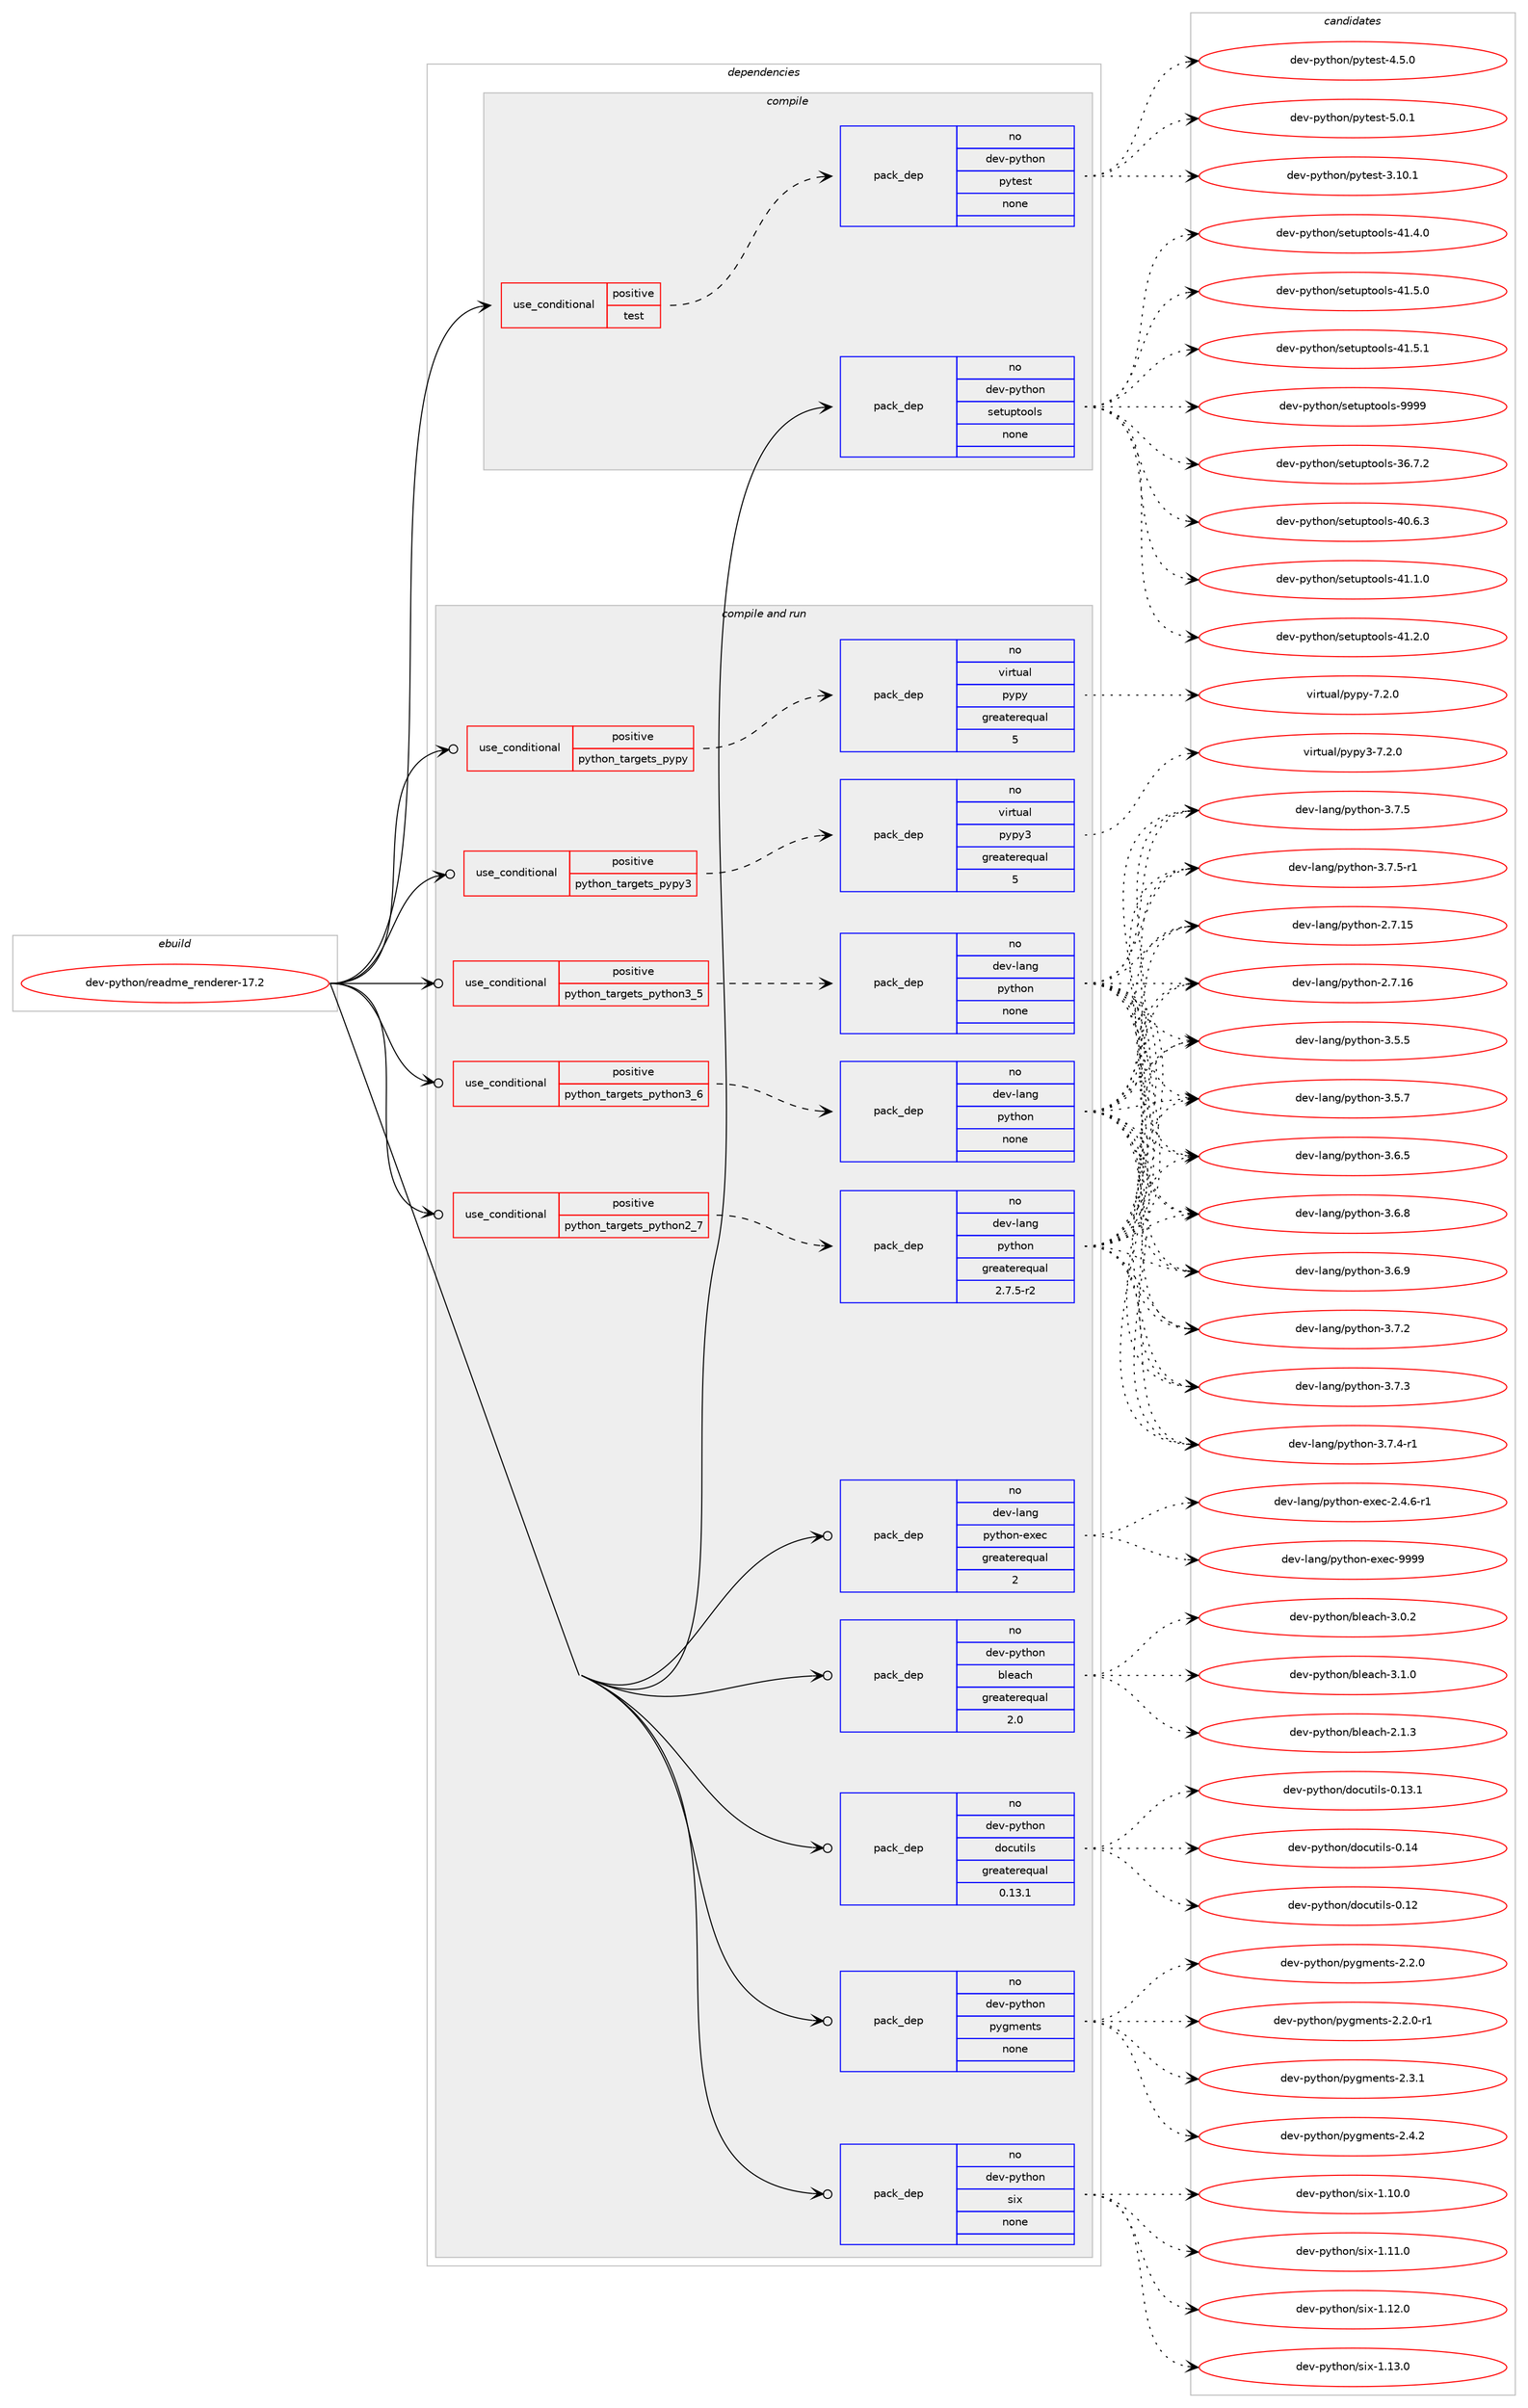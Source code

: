 digraph prolog {

# *************
# Graph options
# *************

newrank=true;
concentrate=true;
compound=true;
graph [rankdir=LR,fontname=Helvetica,fontsize=10,ranksep=1.5];#, ranksep=2.5, nodesep=0.2];
edge  [arrowhead=vee];
node  [fontname=Helvetica,fontsize=10];

# **********
# The ebuild
# **********

subgraph cluster_leftcol {
color=gray;
rank=same;
label=<<i>ebuild</i>>;
id [label="dev-python/readme_renderer-17.2", color=red, width=4, href="../dev-python/readme_renderer-17.2.svg"];
}

# ****************
# The dependencies
# ****************

subgraph cluster_midcol {
color=gray;
label=<<i>dependencies</i>>;
subgraph cluster_compile {
fillcolor="#eeeeee";
style=filled;
label=<<i>compile</i>>;
subgraph cond148426 {
dependency634562 [label=<<TABLE BORDER="0" CELLBORDER="1" CELLSPACING="0" CELLPADDING="4"><TR><TD ROWSPAN="3" CELLPADDING="10">use_conditional</TD></TR><TR><TD>positive</TD></TR><TR><TD>test</TD></TR></TABLE>>, shape=none, color=red];
subgraph pack474257 {
dependency634563 [label=<<TABLE BORDER="0" CELLBORDER="1" CELLSPACING="0" CELLPADDING="4" WIDTH="220"><TR><TD ROWSPAN="6" CELLPADDING="30">pack_dep</TD></TR><TR><TD WIDTH="110">no</TD></TR><TR><TD>dev-python</TD></TR><TR><TD>pytest</TD></TR><TR><TD>none</TD></TR><TR><TD></TD></TR></TABLE>>, shape=none, color=blue];
}
dependency634562:e -> dependency634563:w [weight=20,style="dashed",arrowhead="vee"];
}
id:e -> dependency634562:w [weight=20,style="solid",arrowhead="vee"];
subgraph pack474258 {
dependency634564 [label=<<TABLE BORDER="0" CELLBORDER="1" CELLSPACING="0" CELLPADDING="4" WIDTH="220"><TR><TD ROWSPAN="6" CELLPADDING="30">pack_dep</TD></TR><TR><TD WIDTH="110">no</TD></TR><TR><TD>dev-python</TD></TR><TR><TD>setuptools</TD></TR><TR><TD>none</TD></TR><TR><TD></TD></TR></TABLE>>, shape=none, color=blue];
}
id:e -> dependency634564:w [weight=20,style="solid",arrowhead="vee"];
}
subgraph cluster_compileandrun {
fillcolor="#eeeeee";
style=filled;
label=<<i>compile and run</i>>;
subgraph cond148427 {
dependency634565 [label=<<TABLE BORDER="0" CELLBORDER="1" CELLSPACING="0" CELLPADDING="4"><TR><TD ROWSPAN="3" CELLPADDING="10">use_conditional</TD></TR><TR><TD>positive</TD></TR><TR><TD>python_targets_pypy</TD></TR></TABLE>>, shape=none, color=red];
subgraph pack474259 {
dependency634566 [label=<<TABLE BORDER="0" CELLBORDER="1" CELLSPACING="0" CELLPADDING="4" WIDTH="220"><TR><TD ROWSPAN="6" CELLPADDING="30">pack_dep</TD></TR><TR><TD WIDTH="110">no</TD></TR><TR><TD>virtual</TD></TR><TR><TD>pypy</TD></TR><TR><TD>greaterequal</TD></TR><TR><TD>5</TD></TR></TABLE>>, shape=none, color=blue];
}
dependency634565:e -> dependency634566:w [weight=20,style="dashed",arrowhead="vee"];
}
id:e -> dependency634565:w [weight=20,style="solid",arrowhead="odotvee"];
subgraph cond148428 {
dependency634567 [label=<<TABLE BORDER="0" CELLBORDER="1" CELLSPACING="0" CELLPADDING="4"><TR><TD ROWSPAN="3" CELLPADDING="10">use_conditional</TD></TR><TR><TD>positive</TD></TR><TR><TD>python_targets_pypy3</TD></TR></TABLE>>, shape=none, color=red];
subgraph pack474260 {
dependency634568 [label=<<TABLE BORDER="0" CELLBORDER="1" CELLSPACING="0" CELLPADDING="4" WIDTH="220"><TR><TD ROWSPAN="6" CELLPADDING="30">pack_dep</TD></TR><TR><TD WIDTH="110">no</TD></TR><TR><TD>virtual</TD></TR><TR><TD>pypy3</TD></TR><TR><TD>greaterequal</TD></TR><TR><TD>5</TD></TR></TABLE>>, shape=none, color=blue];
}
dependency634567:e -> dependency634568:w [weight=20,style="dashed",arrowhead="vee"];
}
id:e -> dependency634567:w [weight=20,style="solid",arrowhead="odotvee"];
subgraph cond148429 {
dependency634569 [label=<<TABLE BORDER="0" CELLBORDER="1" CELLSPACING="0" CELLPADDING="4"><TR><TD ROWSPAN="3" CELLPADDING="10">use_conditional</TD></TR><TR><TD>positive</TD></TR><TR><TD>python_targets_python2_7</TD></TR></TABLE>>, shape=none, color=red];
subgraph pack474261 {
dependency634570 [label=<<TABLE BORDER="0" CELLBORDER="1" CELLSPACING="0" CELLPADDING="4" WIDTH="220"><TR><TD ROWSPAN="6" CELLPADDING="30">pack_dep</TD></TR><TR><TD WIDTH="110">no</TD></TR><TR><TD>dev-lang</TD></TR><TR><TD>python</TD></TR><TR><TD>greaterequal</TD></TR><TR><TD>2.7.5-r2</TD></TR></TABLE>>, shape=none, color=blue];
}
dependency634569:e -> dependency634570:w [weight=20,style="dashed",arrowhead="vee"];
}
id:e -> dependency634569:w [weight=20,style="solid",arrowhead="odotvee"];
subgraph cond148430 {
dependency634571 [label=<<TABLE BORDER="0" CELLBORDER="1" CELLSPACING="0" CELLPADDING="4"><TR><TD ROWSPAN="3" CELLPADDING="10">use_conditional</TD></TR><TR><TD>positive</TD></TR><TR><TD>python_targets_python3_5</TD></TR></TABLE>>, shape=none, color=red];
subgraph pack474262 {
dependency634572 [label=<<TABLE BORDER="0" CELLBORDER="1" CELLSPACING="0" CELLPADDING="4" WIDTH="220"><TR><TD ROWSPAN="6" CELLPADDING="30">pack_dep</TD></TR><TR><TD WIDTH="110">no</TD></TR><TR><TD>dev-lang</TD></TR><TR><TD>python</TD></TR><TR><TD>none</TD></TR><TR><TD></TD></TR></TABLE>>, shape=none, color=blue];
}
dependency634571:e -> dependency634572:w [weight=20,style="dashed",arrowhead="vee"];
}
id:e -> dependency634571:w [weight=20,style="solid",arrowhead="odotvee"];
subgraph cond148431 {
dependency634573 [label=<<TABLE BORDER="0" CELLBORDER="1" CELLSPACING="0" CELLPADDING="4"><TR><TD ROWSPAN="3" CELLPADDING="10">use_conditional</TD></TR><TR><TD>positive</TD></TR><TR><TD>python_targets_python3_6</TD></TR></TABLE>>, shape=none, color=red];
subgraph pack474263 {
dependency634574 [label=<<TABLE BORDER="0" CELLBORDER="1" CELLSPACING="0" CELLPADDING="4" WIDTH="220"><TR><TD ROWSPAN="6" CELLPADDING="30">pack_dep</TD></TR><TR><TD WIDTH="110">no</TD></TR><TR><TD>dev-lang</TD></TR><TR><TD>python</TD></TR><TR><TD>none</TD></TR><TR><TD></TD></TR></TABLE>>, shape=none, color=blue];
}
dependency634573:e -> dependency634574:w [weight=20,style="dashed",arrowhead="vee"];
}
id:e -> dependency634573:w [weight=20,style="solid",arrowhead="odotvee"];
subgraph pack474264 {
dependency634575 [label=<<TABLE BORDER="0" CELLBORDER="1" CELLSPACING="0" CELLPADDING="4" WIDTH="220"><TR><TD ROWSPAN="6" CELLPADDING="30">pack_dep</TD></TR><TR><TD WIDTH="110">no</TD></TR><TR><TD>dev-lang</TD></TR><TR><TD>python-exec</TD></TR><TR><TD>greaterequal</TD></TR><TR><TD>2</TD></TR></TABLE>>, shape=none, color=blue];
}
id:e -> dependency634575:w [weight=20,style="solid",arrowhead="odotvee"];
subgraph pack474265 {
dependency634576 [label=<<TABLE BORDER="0" CELLBORDER="1" CELLSPACING="0" CELLPADDING="4" WIDTH="220"><TR><TD ROWSPAN="6" CELLPADDING="30">pack_dep</TD></TR><TR><TD WIDTH="110">no</TD></TR><TR><TD>dev-python</TD></TR><TR><TD>bleach</TD></TR><TR><TD>greaterequal</TD></TR><TR><TD>2.0</TD></TR></TABLE>>, shape=none, color=blue];
}
id:e -> dependency634576:w [weight=20,style="solid",arrowhead="odotvee"];
subgraph pack474266 {
dependency634577 [label=<<TABLE BORDER="0" CELLBORDER="1" CELLSPACING="0" CELLPADDING="4" WIDTH="220"><TR><TD ROWSPAN="6" CELLPADDING="30">pack_dep</TD></TR><TR><TD WIDTH="110">no</TD></TR><TR><TD>dev-python</TD></TR><TR><TD>docutils</TD></TR><TR><TD>greaterequal</TD></TR><TR><TD>0.13.1</TD></TR></TABLE>>, shape=none, color=blue];
}
id:e -> dependency634577:w [weight=20,style="solid",arrowhead="odotvee"];
subgraph pack474267 {
dependency634578 [label=<<TABLE BORDER="0" CELLBORDER="1" CELLSPACING="0" CELLPADDING="4" WIDTH="220"><TR><TD ROWSPAN="6" CELLPADDING="30">pack_dep</TD></TR><TR><TD WIDTH="110">no</TD></TR><TR><TD>dev-python</TD></TR><TR><TD>pygments</TD></TR><TR><TD>none</TD></TR><TR><TD></TD></TR></TABLE>>, shape=none, color=blue];
}
id:e -> dependency634578:w [weight=20,style="solid",arrowhead="odotvee"];
subgraph pack474268 {
dependency634579 [label=<<TABLE BORDER="0" CELLBORDER="1" CELLSPACING="0" CELLPADDING="4" WIDTH="220"><TR><TD ROWSPAN="6" CELLPADDING="30">pack_dep</TD></TR><TR><TD WIDTH="110">no</TD></TR><TR><TD>dev-python</TD></TR><TR><TD>six</TD></TR><TR><TD>none</TD></TR><TR><TD></TD></TR></TABLE>>, shape=none, color=blue];
}
id:e -> dependency634579:w [weight=20,style="solid",arrowhead="odotvee"];
}
subgraph cluster_run {
fillcolor="#eeeeee";
style=filled;
label=<<i>run</i>>;
}
}

# **************
# The candidates
# **************

subgraph cluster_choices {
rank=same;
color=gray;
label=<<i>candidates</i>>;

subgraph choice474257 {
color=black;
nodesep=1;
choice100101118451121211161041111104711212111610111511645514649484649 [label="dev-python/pytest-3.10.1", color=red, width=4,href="../dev-python/pytest-3.10.1.svg"];
choice1001011184511212111610411111047112121116101115116455246534648 [label="dev-python/pytest-4.5.0", color=red, width=4,href="../dev-python/pytest-4.5.0.svg"];
choice1001011184511212111610411111047112121116101115116455346484649 [label="dev-python/pytest-5.0.1", color=red, width=4,href="../dev-python/pytest-5.0.1.svg"];
dependency634563:e -> choice100101118451121211161041111104711212111610111511645514649484649:w [style=dotted,weight="100"];
dependency634563:e -> choice1001011184511212111610411111047112121116101115116455246534648:w [style=dotted,weight="100"];
dependency634563:e -> choice1001011184511212111610411111047112121116101115116455346484649:w [style=dotted,weight="100"];
}
subgraph choice474258 {
color=black;
nodesep=1;
choice100101118451121211161041111104711510111611711211611111110811545515446554650 [label="dev-python/setuptools-36.7.2", color=red, width=4,href="../dev-python/setuptools-36.7.2.svg"];
choice100101118451121211161041111104711510111611711211611111110811545524846544651 [label="dev-python/setuptools-40.6.3", color=red, width=4,href="../dev-python/setuptools-40.6.3.svg"];
choice100101118451121211161041111104711510111611711211611111110811545524946494648 [label="dev-python/setuptools-41.1.0", color=red, width=4,href="../dev-python/setuptools-41.1.0.svg"];
choice100101118451121211161041111104711510111611711211611111110811545524946504648 [label="dev-python/setuptools-41.2.0", color=red, width=4,href="../dev-python/setuptools-41.2.0.svg"];
choice100101118451121211161041111104711510111611711211611111110811545524946524648 [label="dev-python/setuptools-41.4.0", color=red, width=4,href="../dev-python/setuptools-41.4.0.svg"];
choice100101118451121211161041111104711510111611711211611111110811545524946534648 [label="dev-python/setuptools-41.5.0", color=red, width=4,href="../dev-python/setuptools-41.5.0.svg"];
choice100101118451121211161041111104711510111611711211611111110811545524946534649 [label="dev-python/setuptools-41.5.1", color=red, width=4,href="../dev-python/setuptools-41.5.1.svg"];
choice10010111845112121116104111110471151011161171121161111111081154557575757 [label="dev-python/setuptools-9999", color=red, width=4,href="../dev-python/setuptools-9999.svg"];
dependency634564:e -> choice100101118451121211161041111104711510111611711211611111110811545515446554650:w [style=dotted,weight="100"];
dependency634564:e -> choice100101118451121211161041111104711510111611711211611111110811545524846544651:w [style=dotted,weight="100"];
dependency634564:e -> choice100101118451121211161041111104711510111611711211611111110811545524946494648:w [style=dotted,weight="100"];
dependency634564:e -> choice100101118451121211161041111104711510111611711211611111110811545524946504648:w [style=dotted,weight="100"];
dependency634564:e -> choice100101118451121211161041111104711510111611711211611111110811545524946524648:w [style=dotted,weight="100"];
dependency634564:e -> choice100101118451121211161041111104711510111611711211611111110811545524946534648:w [style=dotted,weight="100"];
dependency634564:e -> choice100101118451121211161041111104711510111611711211611111110811545524946534649:w [style=dotted,weight="100"];
dependency634564:e -> choice10010111845112121116104111110471151011161171121161111111081154557575757:w [style=dotted,weight="100"];
}
subgraph choice474259 {
color=black;
nodesep=1;
choice1181051141161179710847112121112121455546504648 [label="virtual/pypy-7.2.0", color=red, width=4,href="../virtual/pypy-7.2.0.svg"];
dependency634566:e -> choice1181051141161179710847112121112121455546504648:w [style=dotted,weight="100"];
}
subgraph choice474260 {
color=black;
nodesep=1;
choice118105114116117971084711212111212151455546504648 [label="virtual/pypy3-7.2.0", color=red, width=4,href="../virtual/pypy3-7.2.0.svg"];
dependency634568:e -> choice118105114116117971084711212111212151455546504648:w [style=dotted,weight="100"];
}
subgraph choice474261 {
color=black;
nodesep=1;
choice10010111845108971101034711212111610411111045504655464953 [label="dev-lang/python-2.7.15", color=red, width=4,href="../dev-lang/python-2.7.15.svg"];
choice10010111845108971101034711212111610411111045504655464954 [label="dev-lang/python-2.7.16", color=red, width=4,href="../dev-lang/python-2.7.16.svg"];
choice100101118451089711010347112121116104111110455146534653 [label="dev-lang/python-3.5.5", color=red, width=4,href="../dev-lang/python-3.5.5.svg"];
choice100101118451089711010347112121116104111110455146534655 [label="dev-lang/python-3.5.7", color=red, width=4,href="../dev-lang/python-3.5.7.svg"];
choice100101118451089711010347112121116104111110455146544653 [label="dev-lang/python-3.6.5", color=red, width=4,href="../dev-lang/python-3.6.5.svg"];
choice100101118451089711010347112121116104111110455146544656 [label="dev-lang/python-3.6.8", color=red, width=4,href="../dev-lang/python-3.6.8.svg"];
choice100101118451089711010347112121116104111110455146544657 [label="dev-lang/python-3.6.9", color=red, width=4,href="../dev-lang/python-3.6.9.svg"];
choice100101118451089711010347112121116104111110455146554650 [label="dev-lang/python-3.7.2", color=red, width=4,href="../dev-lang/python-3.7.2.svg"];
choice100101118451089711010347112121116104111110455146554651 [label="dev-lang/python-3.7.3", color=red, width=4,href="../dev-lang/python-3.7.3.svg"];
choice1001011184510897110103471121211161041111104551465546524511449 [label="dev-lang/python-3.7.4-r1", color=red, width=4,href="../dev-lang/python-3.7.4-r1.svg"];
choice100101118451089711010347112121116104111110455146554653 [label="dev-lang/python-3.7.5", color=red, width=4,href="../dev-lang/python-3.7.5.svg"];
choice1001011184510897110103471121211161041111104551465546534511449 [label="dev-lang/python-3.7.5-r1", color=red, width=4,href="../dev-lang/python-3.7.5-r1.svg"];
dependency634570:e -> choice10010111845108971101034711212111610411111045504655464953:w [style=dotted,weight="100"];
dependency634570:e -> choice10010111845108971101034711212111610411111045504655464954:w [style=dotted,weight="100"];
dependency634570:e -> choice100101118451089711010347112121116104111110455146534653:w [style=dotted,weight="100"];
dependency634570:e -> choice100101118451089711010347112121116104111110455146534655:w [style=dotted,weight="100"];
dependency634570:e -> choice100101118451089711010347112121116104111110455146544653:w [style=dotted,weight="100"];
dependency634570:e -> choice100101118451089711010347112121116104111110455146544656:w [style=dotted,weight="100"];
dependency634570:e -> choice100101118451089711010347112121116104111110455146544657:w [style=dotted,weight="100"];
dependency634570:e -> choice100101118451089711010347112121116104111110455146554650:w [style=dotted,weight="100"];
dependency634570:e -> choice100101118451089711010347112121116104111110455146554651:w [style=dotted,weight="100"];
dependency634570:e -> choice1001011184510897110103471121211161041111104551465546524511449:w [style=dotted,weight="100"];
dependency634570:e -> choice100101118451089711010347112121116104111110455146554653:w [style=dotted,weight="100"];
dependency634570:e -> choice1001011184510897110103471121211161041111104551465546534511449:w [style=dotted,weight="100"];
}
subgraph choice474262 {
color=black;
nodesep=1;
choice10010111845108971101034711212111610411111045504655464953 [label="dev-lang/python-2.7.15", color=red, width=4,href="../dev-lang/python-2.7.15.svg"];
choice10010111845108971101034711212111610411111045504655464954 [label="dev-lang/python-2.7.16", color=red, width=4,href="../dev-lang/python-2.7.16.svg"];
choice100101118451089711010347112121116104111110455146534653 [label="dev-lang/python-3.5.5", color=red, width=4,href="../dev-lang/python-3.5.5.svg"];
choice100101118451089711010347112121116104111110455146534655 [label="dev-lang/python-3.5.7", color=red, width=4,href="../dev-lang/python-3.5.7.svg"];
choice100101118451089711010347112121116104111110455146544653 [label="dev-lang/python-3.6.5", color=red, width=4,href="../dev-lang/python-3.6.5.svg"];
choice100101118451089711010347112121116104111110455146544656 [label="dev-lang/python-3.6.8", color=red, width=4,href="../dev-lang/python-3.6.8.svg"];
choice100101118451089711010347112121116104111110455146544657 [label="dev-lang/python-3.6.9", color=red, width=4,href="../dev-lang/python-3.6.9.svg"];
choice100101118451089711010347112121116104111110455146554650 [label="dev-lang/python-3.7.2", color=red, width=4,href="../dev-lang/python-3.7.2.svg"];
choice100101118451089711010347112121116104111110455146554651 [label="dev-lang/python-3.7.3", color=red, width=4,href="../dev-lang/python-3.7.3.svg"];
choice1001011184510897110103471121211161041111104551465546524511449 [label="dev-lang/python-3.7.4-r1", color=red, width=4,href="../dev-lang/python-3.7.4-r1.svg"];
choice100101118451089711010347112121116104111110455146554653 [label="dev-lang/python-3.7.5", color=red, width=4,href="../dev-lang/python-3.7.5.svg"];
choice1001011184510897110103471121211161041111104551465546534511449 [label="dev-lang/python-3.7.5-r1", color=red, width=4,href="../dev-lang/python-3.7.5-r1.svg"];
dependency634572:e -> choice10010111845108971101034711212111610411111045504655464953:w [style=dotted,weight="100"];
dependency634572:e -> choice10010111845108971101034711212111610411111045504655464954:w [style=dotted,weight="100"];
dependency634572:e -> choice100101118451089711010347112121116104111110455146534653:w [style=dotted,weight="100"];
dependency634572:e -> choice100101118451089711010347112121116104111110455146534655:w [style=dotted,weight="100"];
dependency634572:e -> choice100101118451089711010347112121116104111110455146544653:w [style=dotted,weight="100"];
dependency634572:e -> choice100101118451089711010347112121116104111110455146544656:w [style=dotted,weight="100"];
dependency634572:e -> choice100101118451089711010347112121116104111110455146544657:w [style=dotted,weight="100"];
dependency634572:e -> choice100101118451089711010347112121116104111110455146554650:w [style=dotted,weight="100"];
dependency634572:e -> choice100101118451089711010347112121116104111110455146554651:w [style=dotted,weight="100"];
dependency634572:e -> choice1001011184510897110103471121211161041111104551465546524511449:w [style=dotted,weight="100"];
dependency634572:e -> choice100101118451089711010347112121116104111110455146554653:w [style=dotted,weight="100"];
dependency634572:e -> choice1001011184510897110103471121211161041111104551465546534511449:w [style=dotted,weight="100"];
}
subgraph choice474263 {
color=black;
nodesep=1;
choice10010111845108971101034711212111610411111045504655464953 [label="dev-lang/python-2.7.15", color=red, width=4,href="../dev-lang/python-2.7.15.svg"];
choice10010111845108971101034711212111610411111045504655464954 [label="dev-lang/python-2.7.16", color=red, width=4,href="../dev-lang/python-2.7.16.svg"];
choice100101118451089711010347112121116104111110455146534653 [label="dev-lang/python-3.5.5", color=red, width=4,href="../dev-lang/python-3.5.5.svg"];
choice100101118451089711010347112121116104111110455146534655 [label="dev-lang/python-3.5.7", color=red, width=4,href="../dev-lang/python-3.5.7.svg"];
choice100101118451089711010347112121116104111110455146544653 [label="dev-lang/python-3.6.5", color=red, width=4,href="../dev-lang/python-3.6.5.svg"];
choice100101118451089711010347112121116104111110455146544656 [label="dev-lang/python-3.6.8", color=red, width=4,href="../dev-lang/python-3.6.8.svg"];
choice100101118451089711010347112121116104111110455146544657 [label="dev-lang/python-3.6.9", color=red, width=4,href="../dev-lang/python-3.6.9.svg"];
choice100101118451089711010347112121116104111110455146554650 [label="dev-lang/python-3.7.2", color=red, width=4,href="../dev-lang/python-3.7.2.svg"];
choice100101118451089711010347112121116104111110455146554651 [label="dev-lang/python-3.7.3", color=red, width=4,href="../dev-lang/python-3.7.3.svg"];
choice1001011184510897110103471121211161041111104551465546524511449 [label="dev-lang/python-3.7.4-r1", color=red, width=4,href="../dev-lang/python-3.7.4-r1.svg"];
choice100101118451089711010347112121116104111110455146554653 [label="dev-lang/python-3.7.5", color=red, width=4,href="../dev-lang/python-3.7.5.svg"];
choice1001011184510897110103471121211161041111104551465546534511449 [label="dev-lang/python-3.7.5-r1", color=red, width=4,href="../dev-lang/python-3.7.5-r1.svg"];
dependency634574:e -> choice10010111845108971101034711212111610411111045504655464953:w [style=dotted,weight="100"];
dependency634574:e -> choice10010111845108971101034711212111610411111045504655464954:w [style=dotted,weight="100"];
dependency634574:e -> choice100101118451089711010347112121116104111110455146534653:w [style=dotted,weight="100"];
dependency634574:e -> choice100101118451089711010347112121116104111110455146534655:w [style=dotted,weight="100"];
dependency634574:e -> choice100101118451089711010347112121116104111110455146544653:w [style=dotted,weight="100"];
dependency634574:e -> choice100101118451089711010347112121116104111110455146544656:w [style=dotted,weight="100"];
dependency634574:e -> choice100101118451089711010347112121116104111110455146544657:w [style=dotted,weight="100"];
dependency634574:e -> choice100101118451089711010347112121116104111110455146554650:w [style=dotted,weight="100"];
dependency634574:e -> choice100101118451089711010347112121116104111110455146554651:w [style=dotted,weight="100"];
dependency634574:e -> choice1001011184510897110103471121211161041111104551465546524511449:w [style=dotted,weight="100"];
dependency634574:e -> choice100101118451089711010347112121116104111110455146554653:w [style=dotted,weight="100"];
dependency634574:e -> choice1001011184510897110103471121211161041111104551465546534511449:w [style=dotted,weight="100"];
}
subgraph choice474264 {
color=black;
nodesep=1;
choice10010111845108971101034711212111610411111045101120101994550465246544511449 [label="dev-lang/python-exec-2.4.6-r1", color=red, width=4,href="../dev-lang/python-exec-2.4.6-r1.svg"];
choice10010111845108971101034711212111610411111045101120101994557575757 [label="dev-lang/python-exec-9999", color=red, width=4,href="../dev-lang/python-exec-9999.svg"];
dependency634575:e -> choice10010111845108971101034711212111610411111045101120101994550465246544511449:w [style=dotted,weight="100"];
dependency634575:e -> choice10010111845108971101034711212111610411111045101120101994557575757:w [style=dotted,weight="100"];
}
subgraph choice474265 {
color=black;
nodesep=1;
choice1001011184511212111610411111047981081019799104455046494651 [label="dev-python/bleach-2.1.3", color=red, width=4,href="../dev-python/bleach-2.1.3.svg"];
choice1001011184511212111610411111047981081019799104455146484650 [label="dev-python/bleach-3.0.2", color=red, width=4,href="../dev-python/bleach-3.0.2.svg"];
choice1001011184511212111610411111047981081019799104455146494648 [label="dev-python/bleach-3.1.0", color=red, width=4,href="../dev-python/bleach-3.1.0.svg"];
dependency634576:e -> choice1001011184511212111610411111047981081019799104455046494651:w [style=dotted,weight="100"];
dependency634576:e -> choice1001011184511212111610411111047981081019799104455146484650:w [style=dotted,weight="100"];
dependency634576:e -> choice1001011184511212111610411111047981081019799104455146494648:w [style=dotted,weight="100"];
}
subgraph choice474266 {
color=black;
nodesep=1;
choice1001011184511212111610411111047100111991171161051081154548464950 [label="dev-python/docutils-0.12", color=red, width=4,href="../dev-python/docutils-0.12.svg"];
choice10010111845112121116104111110471001119911711610510811545484649514649 [label="dev-python/docutils-0.13.1", color=red, width=4,href="../dev-python/docutils-0.13.1.svg"];
choice1001011184511212111610411111047100111991171161051081154548464952 [label="dev-python/docutils-0.14", color=red, width=4,href="../dev-python/docutils-0.14.svg"];
dependency634577:e -> choice1001011184511212111610411111047100111991171161051081154548464950:w [style=dotted,weight="100"];
dependency634577:e -> choice10010111845112121116104111110471001119911711610510811545484649514649:w [style=dotted,weight="100"];
dependency634577:e -> choice1001011184511212111610411111047100111991171161051081154548464952:w [style=dotted,weight="100"];
}
subgraph choice474267 {
color=black;
nodesep=1;
choice1001011184511212111610411111047112121103109101110116115455046504648 [label="dev-python/pygments-2.2.0", color=red, width=4,href="../dev-python/pygments-2.2.0.svg"];
choice10010111845112121116104111110471121211031091011101161154550465046484511449 [label="dev-python/pygments-2.2.0-r1", color=red, width=4,href="../dev-python/pygments-2.2.0-r1.svg"];
choice1001011184511212111610411111047112121103109101110116115455046514649 [label="dev-python/pygments-2.3.1", color=red, width=4,href="../dev-python/pygments-2.3.1.svg"];
choice1001011184511212111610411111047112121103109101110116115455046524650 [label="dev-python/pygments-2.4.2", color=red, width=4,href="../dev-python/pygments-2.4.2.svg"];
dependency634578:e -> choice1001011184511212111610411111047112121103109101110116115455046504648:w [style=dotted,weight="100"];
dependency634578:e -> choice10010111845112121116104111110471121211031091011101161154550465046484511449:w [style=dotted,weight="100"];
dependency634578:e -> choice1001011184511212111610411111047112121103109101110116115455046514649:w [style=dotted,weight="100"];
dependency634578:e -> choice1001011184511212111610411111047112121103109101110116115455046524650:w [style=dotted,weight="100"];
}
subgraph choice474268 {
color=black;
nodesep=1;
choice100101118451121211161041111104711510512045494649484648 [label="dev-python/six-1.10.0", color=red, width=4,href="../dev-python/six-1.10.0.svg"];
choice100101118451121211161041111104711510512045494649494648 [label="dev-python/six-1.11.0", color=red, width=4,href="../dev-python/six-1.11.0.svg"];
choice100101118451121211161041111104711510512045494649504648 [label="dev-python/six-1.12.0", color=red, width=4,href="../dev-python/six-1.12.0.svg"];
choice100101118451121211161041111104711510512045494649514648 [label="dev-python/six-1.13.0", color=red, width=4,href="../dev-python/six-1.13.0.svg"];
dependency634579:e -> choice100101118451121211161041111104711510512045494649484648:w [style=dotted,weight="100"];
dependency634579:e -> choice100101118451121211161041111104711510512045494649494648:w [style=dotted,weight="100"];
dependency634579:e -> choice100101118451121211161041111104711510512045494649504648:w [style=dotted,weight="100"];
dependency634579:e -> choice100101118451121211161041111104711510512045494649514648:w [style=dotted,weight="100"];
}
}

}
